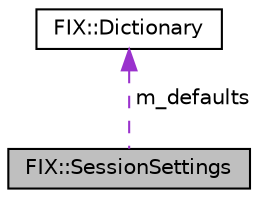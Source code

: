 digraph "FIX::SessionSettings"
{
  edge [fontname="Helvetica",fontsize="10",labelfontname="Helvetica",labelfontsize="10"];
  node [fontname="Helvetica",fontsize="10",shape=record];
  Node1 [label="FIX::SessionSettings",height=0.2,width=0.4,color="black", fillcolor="grey75", style="filled", fontcolor="black"];
  Node2 -> Node1 [dir="back",color="darkorchid3",fontsize="10",style="dashed",label=" m_defaults" ,fontname="Helvetica"];
  Node2 [label="FIX::Dictionary",height=0.2,width=0.4,color="black", fillcolor="white", style="filled",URL="$class_f_i_x_1_1_dictionary.html",tooltip="For storage and retrieval of key/value pairs. "];
}
